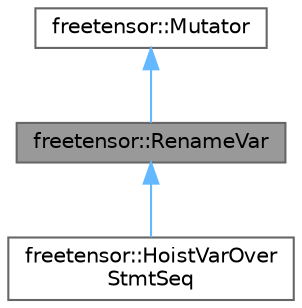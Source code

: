 digraph "freetensor::RenameVar"
{
 // LATEX_PDF_SIZE
  bgcolor="transparent";
  edge [fontname=Helvetica,fontsize=10,labelfontname=Helvetica,labelfontsize=10];
  node [fontname=Helvetica,fontsize=10,shape=box,height=0.2,width=0.4];
  Node1 [label="freetensor::RenameVar",height=0.2,width=0.4,color="gray40", fillcolor="grey60", style="filled", fontcolor="black",tooltip=" "];
  Node2 -> Node1 [dir="back",color="steelblue1",style="solid"];
  Node2 [label="freetensor::Mutator",height=0.2,width=0.4,color="gray40", fillcolor="white", style="filled",URL="$classfreetensor_1_1Mutator.html",tooltip=" "];
  Node1 -> Node3 [dir="back",color="steelblue1",style="solid"];
  Node3 [label="freetensor::HoistVarOver\lStmtSeq",height=0.2,width=0.4,color="gray40", fillcolor="white", style="filled",URL="$classfreetensor_1_1HoistVarOverStmtSeq.html",tooltip=" "];
}
